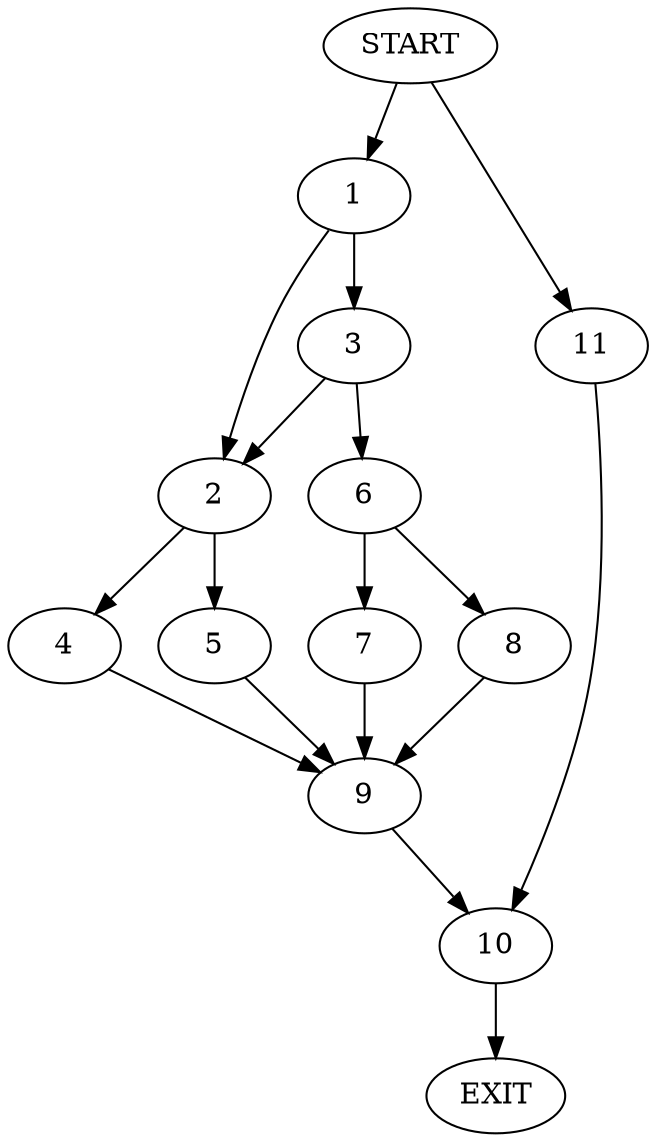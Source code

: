 digraph {
0 [label="START"]
12 [label="EXIT"]
0 -> 1
1 -> 2
1 -> 3
2 -> 4
2 -> 5
3 -> 6
3 -> 2
6 -> 7
6 -> 8
7 -> 9
8 -> 9
9 -> 10
5 -> 9
4 -> 9
10 -> 12
0 -> 11
11 -> 10
}
